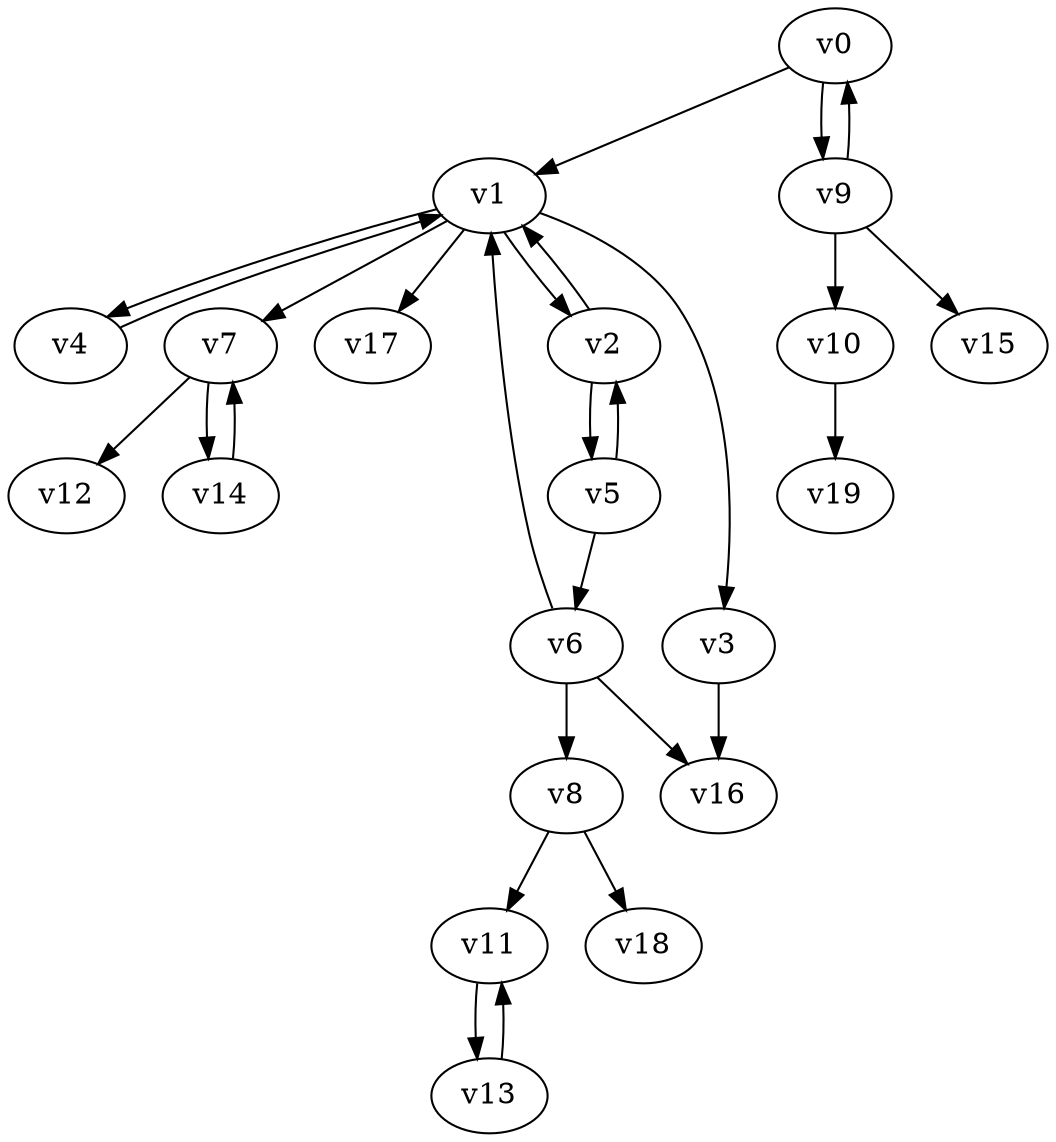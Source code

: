 digraph test022 {
    v0 [name="v0", player=0, weight=6];
    v1 [name="v1", player=1, weight=14];
    v2 [name="v2", player=0, weight=1];
    v3 [name="v3", player=1, weight=3];
    v4 [name="v4", player=0, weight=1];
    v5 [name="v5", player=1, weight=2];
    v6 [name="v6", player=0, weight=6];
    v7 [name="v7", player=1, weight=15];
    v8 [name="v8", player=0, weight=4];
    v9 [name="v9", player=1, weight=8];
    v10 [name="v10", player=0, weight=7];
    v11 [name="v11", player=1, weight=5];
    v12 [name="v12", player=0, weight=13];
    v13 [name="v13", player=1, weight=11];
    v14 [name="v14", player=0, weight=9];
    v15 [name="v15", player=1, weight=1];
    v16 [name="v16", player=0, weight=-2];
    v17 [name="v17", player=1, weight=-1];
    v18 [name="v18", player=0, weight=11];
    v19 [name="v19", player=1, weight=14];
    v0 -> v1;
    v1 -> v2;
    v2 -> v1;
    v1 -> v3;
    v1 -> v4;
    v4 -> v1;
    v2 -> v5;
    v5 -> v2;
    v5 -> v6;
    v1 -> v7;
    v6 -> v8;
    v0 -> v9;
    v9 -> v0;
    v9 -> v10;
    v8 -> v11;
    v7 -> v12;
    v11 -> v13;
    v13 -> v11;
    v7 -> v14;
    v14 -> v7;
    v9 -> v15;
    v6 -> v16;
    v1 -> v17;
    v8 -> v18;
    v10 -> v19;
    v6 -> v1;
    v3 -> v16;
}
